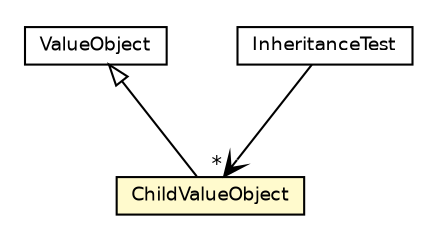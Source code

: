 #!/usr/local/bin/dot
#
# Class diagram 
# Generated by UmlGraph version 4.6 (http://www.spinellis.gr/sw/umlgraph)
#

digraph G {
	edge [fontname="Helvetica",fontsize=10,labelfontname="Helvetica",labelfontsize=10];
	node [fontname="Helvetica",fontsize=10,shape=plaintext];
	// org.synchronoss.cpo.jdbc.ValueObject
	c1596 [label=<<table border="0" cellborder="1" cellspacing="0" cellpadding="2" port="p" href="./ValueObject.html">
		<tr><td><table border="0" cellspacing="0" cellpadding="1">
			<tr><td> ValueObject </td></tr>
		</table></td></tr>
		</table>>, fontname="Helvetica", fontcolor="black", fontsize=9.0];
	// org.synchronoss.cpo.jdbc.InheritanceTest
	c1609 [label=<<table border="0" cellborder="1" cellspacing="0" cellpadding="2" port="p" href="./InheritanceTest.html">
		<tr><td><table border="0" cellspacing="0" cellpadding="1">
			<tr><td> InheritanceTest </td></tr>
		</table></td></tr>
		</table>>, fontname="Helvetica", fontcolor="black", fontsize=9.0];
	// org.synchronoss.cpo.jdbc.ChildValueObject
	c1616 [label=<<table border="0" cellborder="1" cellspacing="0" cellpadding="2" port="p" bgcolor="lemonChiffon" href="./ChildValueObject.html">
		<tr><td><table border="0" cellspacing="0" cellpadding="1">
			<tr><td> ChildValueObject </td></tr>
		</table></td></tr>
		</table>>, fontname="Helvetica", fontcolor="black", fontsize=9.0];
	//org.synchronoss.cpo.jdbc.ChildValueObject extends org.synchronoss.cpo.jdbc.ValueObject
	c1596:p -> c1616:p [dir=back,arrowtail=empty];
	// org.synchronoss.cpo.jdbc.InheritanceTest NAVASSOC org.synchronoss.cpo.jdbc.ChildValueObject
	c1609:p -> c1616:p [taillabel="", label="", headlabel="*", fontname="Helvetica", fontcolor="black", fontsize=10.0, color="black", arrowhead=open];
}


